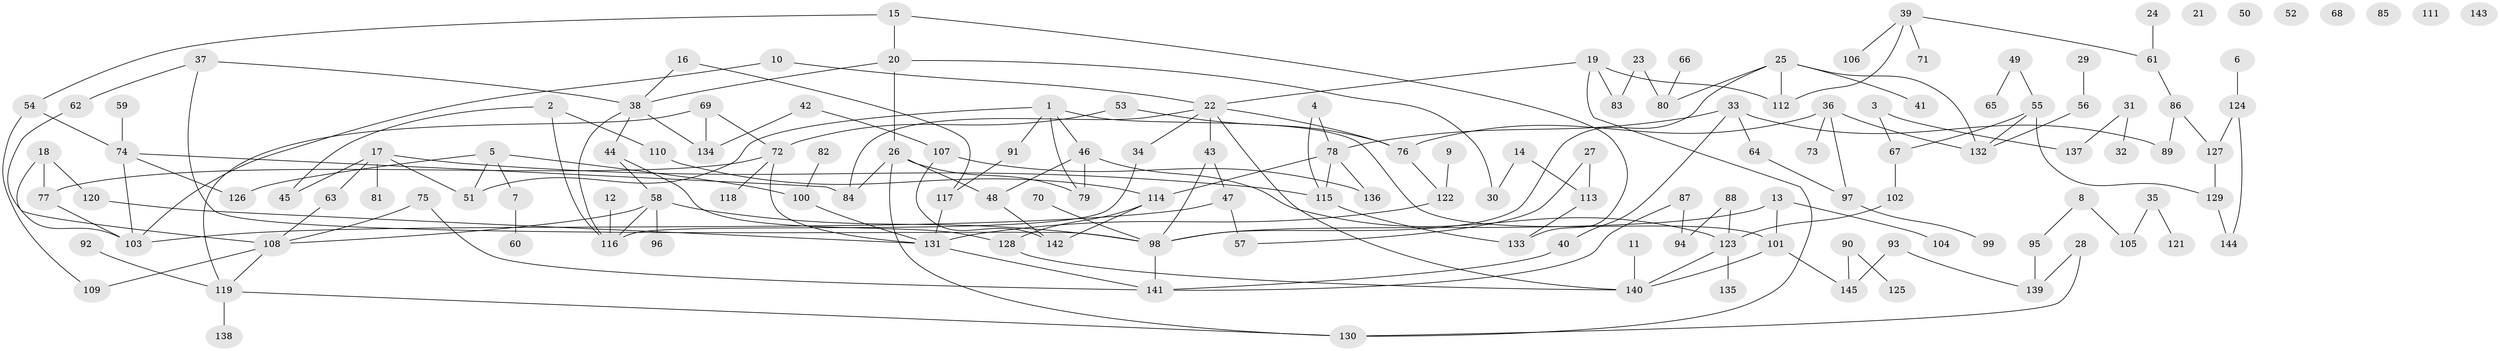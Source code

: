 // coarse degree distribution, {6: 0.1, 3: 0.16666666666666666, 2: 0.15, 1: 0.18333333333333332, 4: 0.16666666666666666, 9: 0.016666666666666666, 12: 0.016666666666666666, 0: 0.11666666666666667, 5: 0.05, 13: 0.016666666666666666, 8: 0.016666666666666666}
// Generated by graph-tools (version 1.1) at 2025/16/03/04/25 18:16:32]
// undirected, 145 vertices, 188 edges
graph export_dot {
graph [start="1"]
  node [color=gray90,style=filled];
  1;
  2;
  3;
  4;
  5;
  6;
  7;
  8;
  9;
  10;
  11;
  12;
  13;
  14;
  15;
  16;
  17;
  18;
  19;
  20;
  21;
  22;
  23;
  24;
  25;
  26;
  27;
  28;
  29;
  30;
  31;
  32;
  33;
  34;
  35;
  36;
  37;
  38;
  39;
  40;
  41;
  42;
  43;
  44;
  45;
  46;
  47;
  48;
  49;
  50;
  51;
  52;
  53;
  54;
  55;
  56;
  57;
  58;
  59;
  60;
  61;
  62;
  63;
  64;
  65;
  66;
  67;
  68;
  69;
  70;
  71;
  72;
  73;
  74;
  75;
  76;
  77;
  78;
  79;
  80;
  81;
  82;
  83;
  84;
  85;
  86;
  87;
  88;
  89;
  90;
  91;
  92;
  93;
  94;
  95;
  96;
  97;
  98;
  99;
  100;
  101;
  102;
  103;
  104;
  105;
  106;
  107;
  108;
  109;
  110;
  111;
  112;
  113;
  114;
  115;
  116;
  117;
  118;
  119;
  120;
  121;
  122;
  123;
  124;
  125;
  126;
  127;
  128;
  129;
  130;
  131;
  132;
  133;
  134;
  135;
  136;
  137;
  138;
  139;
  140;
  141;
  142;
  143;
  144;
  145;
  1 -- 46;
  1 -- 51;
  1 -- 79;
  1 -- 91;
  1 -- 101;
  2 -- 45;
  2 -- 110;
  2 -- 116;
  3 -- 67;
  3 -- 137;
  4 -- 78;
  4 -- 115;
  5 -- 7;
  5 -- 51;
  5 -- 100;
  5 -- 126;
  6 -- 124;
  7 -- 60;
  8 -- 95;
  8 -- 105;
  9 -- 122;
  10 -- 22;
  10 -- 103;
  11 -- 140;
  12 -- 116;
  13 -- 98;
  13 -- 101;
  13 -- 104;
  14 -- 30;
  14 -- 113;
  15 -- 20;
  15 -- 54;
  15 -- 133;
  16 -- 38;
  16 -- 117;
  17 -- 45;
  17 -- 51;
  17 -- 63;
  17 -- 81;
  17 -- 115;
  18 -- 77;
  18 -- 103;
  18 -- 120;
  19 -- 22;
  19 -- 83;
  19 -- 112;
  19 -- 130;
  20 -- 26;
  20 -- 30;
  20 -- 38;
  22 -- 34;
  22 -- 43;
  22 -- 76;
  22 -- 84;
  22 -- 140;
  23 -- 80;
  23 -- 83;
  24 -- 61;
  25 -- 41;
  25 -- 80;
  25 -- 98;
  25 -- 112;
  25 -- 132;
  26 -- 48;
  26 -- 79;
  26 -- 84;
  26 -- 130;
  27 -- 57;
  27 -- 113;
  28 -- 130;
  28 -- 139;
  29 -- 56;
  31 -- 32;
  31 -- 137;
  33 -- 40;
  33 -- 64;
  33 -- 78;
  33 -- 89;
  34 -- 116;
  35 -- 105;
  35 -- 121;
  36 -- 73;
  36 -- 76;
  36 -- 97;
  36 -- 132;
  37 -- 38;
  37 -- 62;
  37 -- 98;
  38 -- 44;
  38 -- 116;
  38 -- 134;
  39 -- 61;
  39 -- 71;
  39 -- 106;
  39 -- 112;
  40 -- 141;
  42 -- 107;
  42 -- 134;
  43 -- 47;
  43 -- 98;
  44 -- 58;
  44 -- 128;
  46 -- 48;
  46 -- 79;
  46 -- 123;
  47 -- 57;
  47 -- 103;
  48 -- 142;
  49 -- 55;
  49 -- 65;
  53 -- 72;
  53 -- 76;
  54 -- 74;
  54 -- 109;
  55 -- 67;
  55 -- 129;
  55 -- 132;
  56 -- 132;
  58 -- 96;
  58 -- 98;
  58 -- 108;
  58 -- 116;
  59 -- 74;
  61 -- 86;
  62 -- 108;
  63 -- 108;
  64 -- 97;
  66 -- 80;
  67 -- 102;
  69 -- 72;
  69 -- 119;
  69 -- 134;
  70 -- 98;
  72 -- 77;
  72 -- 118;
  72 -- 131;
  74 -- 84;
  74 -- 103;
  74 -- 126;
  75 -- 108;
  75 -- 141;
  76 -- 122;
  77 -- 103;
  78 -- 114;
  78 -- 115;
  78 -- 136;
  82 -- 100;
  86 -- 89;
  86 -- 127;
  87 -- 94;
  87 -- 141;
  88 -- 94;
  88 -- 123;
  90 -- 125;
  90 -- 145;
  91 -- 117;
  92 -- 119;
  93 -- 139;
  93 -- 145;
  95 -- 139;
  97 -- 99;
  98 -- 141;
  100 -- 131;
  101 -- 140;
  101 -- 145;
  102 -- 123;
  107 -- 136;
  107 -- 142;
  108 -- 109;
  108 -- 119;
  110 -- 114;
  113 -- 133;
  114 -- 128;
  114 -- 142;
  115 -- 133;
  117 -- 131;
  119 -- 130;
  119 -- 138;
  120 -- 131;
  122 -- 131;
  123 -- 135;
  123 -- 140;
  124 -- 127;
  124 -- 144;
  127 -- 129;
  128 -- 140;
  129 -- 144;
  131 -- 141;
}
